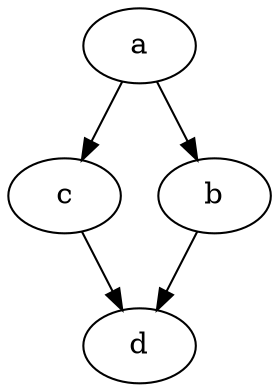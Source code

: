 digraph "outputGraph" {
		c	[Weight=3, Start=1, Processor=1]
		a -> c   [Weight = 2];
		a	[Weight=2, Start=0, Processor=2]
		b	[Weight=2, Start=2, Processor=2]
		a -> b   [Weight = 1];
		d	[Weight=2, Start=4, Processor=2]
		c -> d   [Weight = 1];
		b -> d   [Weight = 2];
}